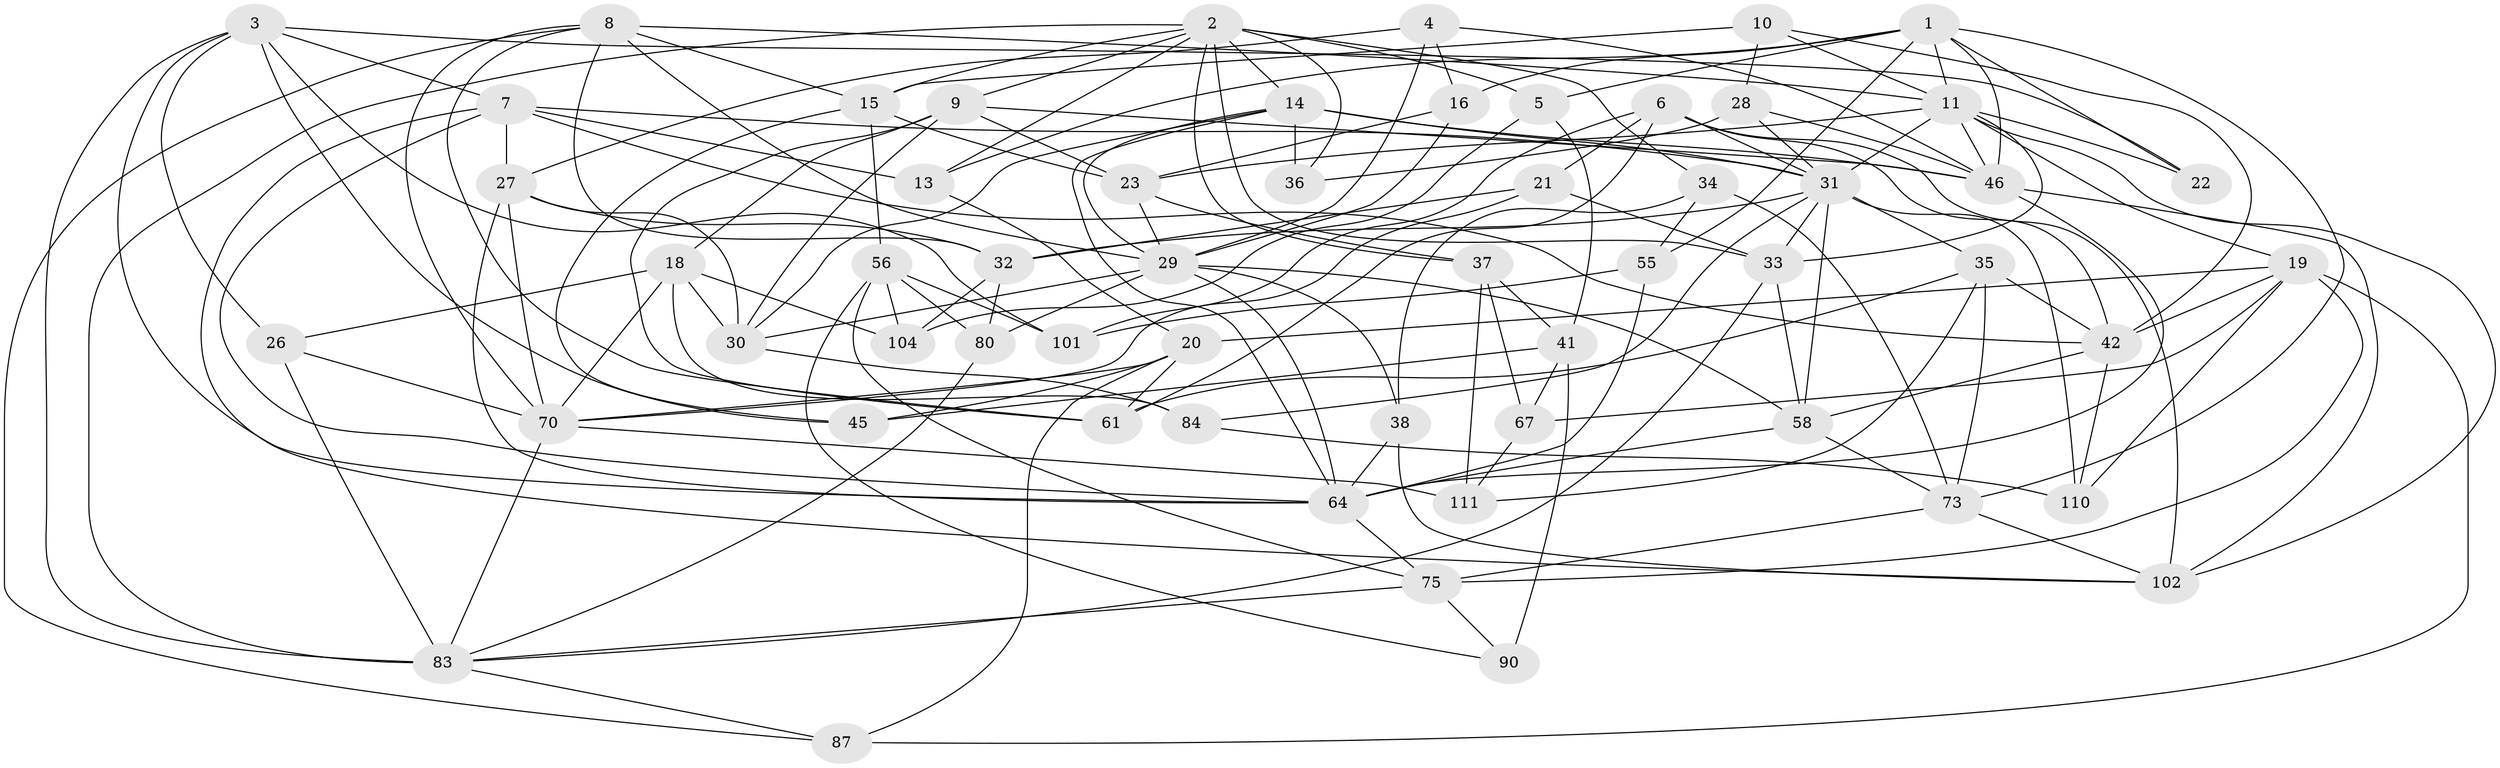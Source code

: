 // original degree distribution, {4: 1.0}
// Generated by graph-tools (version 1.1) at 2025/20/03/04/25 18:20:42]
// undirected, 57 vertices, 162 edges
graph export_dot {
graph [start="1"]
  node [color=gray90,style=filled];
  1 [super="+17"];
  2 [super="+103+57"];
  3 [super="+39"];
  4;
  5;
  6 [super="+59"];
  7 [super="+24+76"];
  8 [super="+25"];
  9 [super="+53"];
  10;
  11 [super="+12+68"];
  13;
  14 [super="+52"];
  15 [super="+94"];
  16;
  18 [super="+40"];
  19 [super="+112+51"];
  20 [super="+82"];
  21;
  22;
  23 [super="+66"];
  26;
  27 [super="+109"];
  28;
  29 [super="+44"];
  30 [super="+60"];
  31 [super="+96+72+49+48"];
  32 [super="+115"];
  33 [super="+95"];
  34;
  35 [super="+69"];
  36;
  37 [super="+43"];
  38;
  41 [super="+99"];
  42 [super="+71+63"];
  45;
  46 [super="+113+86"];
  55;
  56 [super="+100"];
  58 [super="+108"];
  61 [super="+105"];
  64 [super="+78+77"];
  67;
  70 [super="+88"];
  73 [super="+92"];
  75 [super="+85"];
  80;
  83 [super="+97+93"];
  84;
  87;
  90;
  101;
  102 [super="+107"];
  104;
  110;
  111;
  1 -- 55;
  1 -- 13;
  1 -- 11;
  1 -- 16;
  1 -- 5;
  1 -- 22;
  1 -- 73;
  1 -- 46;
  2 -- 9;
  2 -- 13;
  2 -- 33;
  2 -- 36 [weight=2];
  2 -- 34;
  2 -- 83;
  2 -- 37 [weight=2];
  2 -- 5;
  2 -- 14;
  2 -- 15;
  3 -- 26;
  3 -- 101;
  3 -- 64;
  3 -- 83;
  3 -- 22 [weight=2];
  3 -- 7;
  3 -- 45;
  4 -- 29;
  4 -- 16;
  4 -- 27;
  4 -- 46;
  5 -- 104;
  5 -- 41;
  6 -- 21;
  6 -- 31;
  6 -- 101;
  6 -- 61;
  6 -- 102;
  6 -- 42;
  7 -- 31 [weight=2];
  7 -- 13;
  7 -- 102;
  7 -- 64;
  7 -- 27;
  7 -- 42;
  8 -- 32;
  8 -- 11;
  8 -- 15;
  8 -- 61;
  8 -- 70;
  8 -- 87;
  8 -- 29 [weight=2];
  9 -- 61;
  9 -- 23;
  9 -- 46;
  9 -- 18;
  9 -- 30;
  10 -- 28;
  10 -- 42;
  10 -- 11;
  10 -- 15;
  11 -- 22;
  11 -- 23;
  11 -- 46;
  11 -- 33;
  11 -- 19;
  11 -- 102;
  11 -- 31;
  13 -- 20;
  14 -- 30;
  14 -- 31;
  14 -- 46;
  14 -- 64;
  14 -- 36;
  14 -- 29 [weight=2];
  15 -- 45;
  15 -- 23;
  15 -- 56;
  16 -- 23;
  16 -- 29;
  18 -- 30;
  18 -- 70;
  18 -- 104;
  18 -- 26;
  18 -- 84;
  19 -- 110;
  19 -- 42 [weight=2];
  19 -- 20;
  19 -- 75;
  19 -- 67;
  19 -- 87;
  20 -- 87;
  20 -- 45;
  20 -- 61;
  20 -- 70;
  21 -- 70;
  21 -- 32;
  21 -- 33;
  23 -- 37;
  23 -- 29;
  26 -- 83;
  26 -- 70;
  27 -- 30;
  27 -- 64;
  27 -- 32;
  27 -- 70;
  28 -- 36;
  28 -- 46;
  28 -- 31;
  29 -- 58;
  29 -- 64;
  29 -- 38;
  29 -- 80;
  29 -- 30;
  30 -- 84;
  31 -- 32;
  31 -- 110;
  31 -- 58;
  31 -- 84;
  31 -- 33;
  31 -- 35;
  32 -- 80;
  32 -- 104;
  33 -- 83;
  33 -- 58;
  34 -- 73;
  34 -- 38;
  34 -- 55;
  35 -- 111;
  35 -- 61 [weight=2];
  35 -- 73;
  35 -- 42;
  37 -- 41;
  37 -- 67;
  37 -- 111;
  38 -- 64;
  38 -- 102;
  41 -- 90 [weight=2];
  41 -- 45;
  41 -- 67;
  42 -- 110;
  42 -- 58;
  46 -- 64;
  46 -- 102;
  55 -- 101;
  55 -- 64;
  56 -- 101;
  56 -- 90;
  56 -- 80;
  56 -- 75;
  56 -- 104;
  58 -- 64;
  58 -- 73;
  64 -- 75;
  67 -- 111;
  70 -- 111;
  70 -- 83;
  73 -- 75;
  73 -- 102;
  75 -- 90;
  75 -- 83;
  80 -- 83;
  83 -- 87;
  84 -- 110;
}
